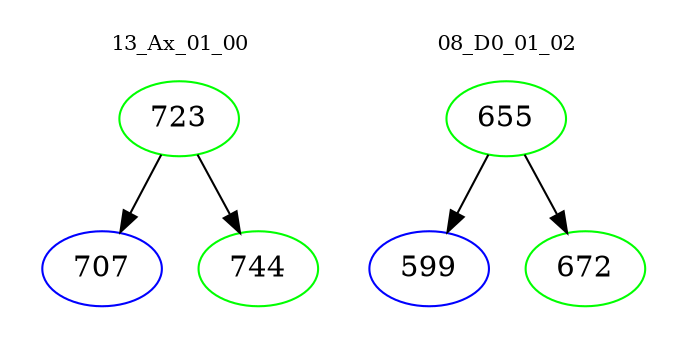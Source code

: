 digraph{
subgraph cluster_0 {
color = white
label = "13_Ax_01_00";
fontsize=10;
T0_723 [label="723", color="green"]
T0_723 -> T0_707 [color="black"]
T0_707 [label="707", color="blue"]
T0_723 -> T0_744 [color="black"]
T0_744 [label="744", color="green"]
}
subgraph cluster_1 {
color = white
label = "08_D0_01_02";
fontsize=10;
T1_655 [label="655", color="green"]
T1_655 -> T1_599 [color="black"]
T1_599 [label="599", color="blue"]
T1_655 -> T1_672 [color="black"]
T1_672 [label="672", color="green"]
}
}
